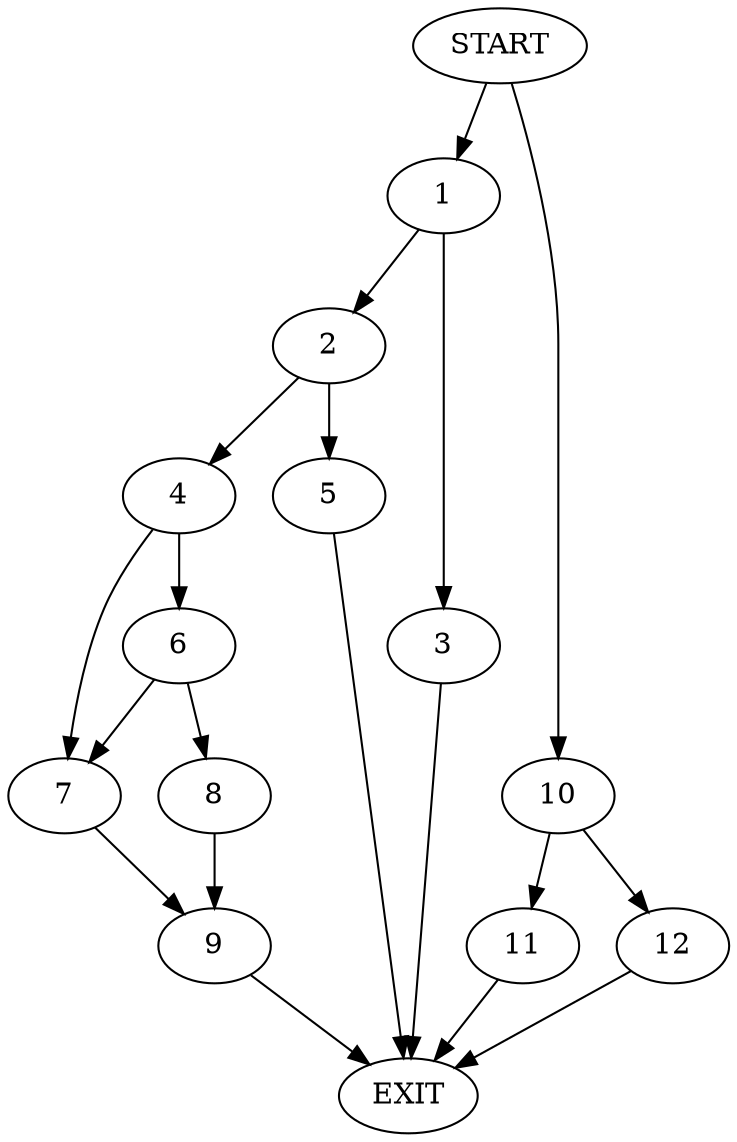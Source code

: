 digraph {
0 [label="START"]
13 [label="EXIT"]
0 -> 1
1 -> 2
1 -> 3
3 -> 13
2 -> 4
2 -> 5
4 -> 6
4 -> 7
5 -> 13
6 -> 7
6 -> 8
7 -> 9
8 -> 9
9 -> 13
0 -> 10
10 -> 11
10 -> 12
11 -> 13
12 -> 13
}
